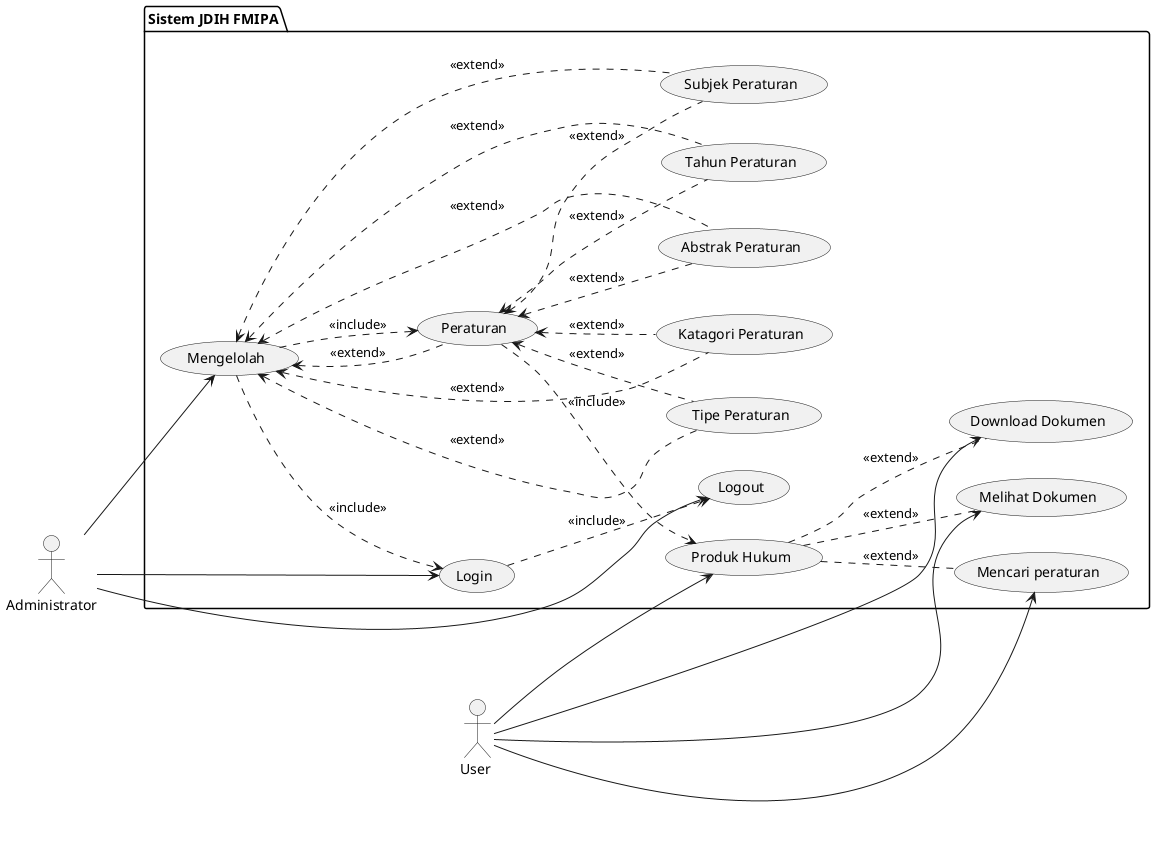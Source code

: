 @startuml


left to right direction

:Administrator: as  admin
:User : as user

package "Sistem JDIH FMIPA" {

    usecase "Login" as login
    usecase "Logout" as logout
    usecase "Peraturan" as peraturan
    usecase "Tahun Peraturan" as tahunPeraturan
    usecase "Subjek Peraturan" as subjekPeraturan
    usecase "Tipe Peraturan" as tipePeraturan
    usecase "Katagori Peraturan" as katagoriPeraturan
    usecase "Abstrak Peraturan" as abstrakPeraturan
    usecase "Mengelolah" as mengelolah

    usecase "Download Dokumen" as downloadDokumen
    usecase "Melihat Dokumen" as melihatDokumen
    usecase "Produk Hukum" as produkHukum
    usecase "Mencari peraturan" as mencariPeraturan
}




admin --> mengelolah
admin --> login
admin --> logout
login  ..> logout : <<include>>
mengelolah <.. abstrakPeraturan: <<extend>>
mengelolah <.. subjekPeraturan: <<extend>>
mengelolah <.. tipePeraturan: <<extend>>
mengelolah <.. katagoriPeraturan: <<extend>>
mengelolah <.. peraturan: <<extend>>
mengelolah <.. tahunPeraturan: <<extend>>
mengelolah ..> login: <<include>>
mengelolah ..> peraturan : <<include>>



peraturan <.. tahunPeraturan : <<extend>>
peraturan <.. abstrakPeraturan : <<extend>>
peraturan <.. subjekPeraturan : <<extend>>
peraturan <.. tipePeraturan : <<extend>>
peraturan <.. katagoriPeraturan : <<extend>>
peraturan  ..> produkHukum : <<include>>


produkHukum .. mencariPeraturan : <<extend>>
produkHukum .. downloadDokumen : <<extend>>
produkHukum .. melihatDokumen : <<extend>>

user --> downloadDokumen
user --> melihatDokumen
user --> produkHukum
user --> mencariPeraturan

@enduml